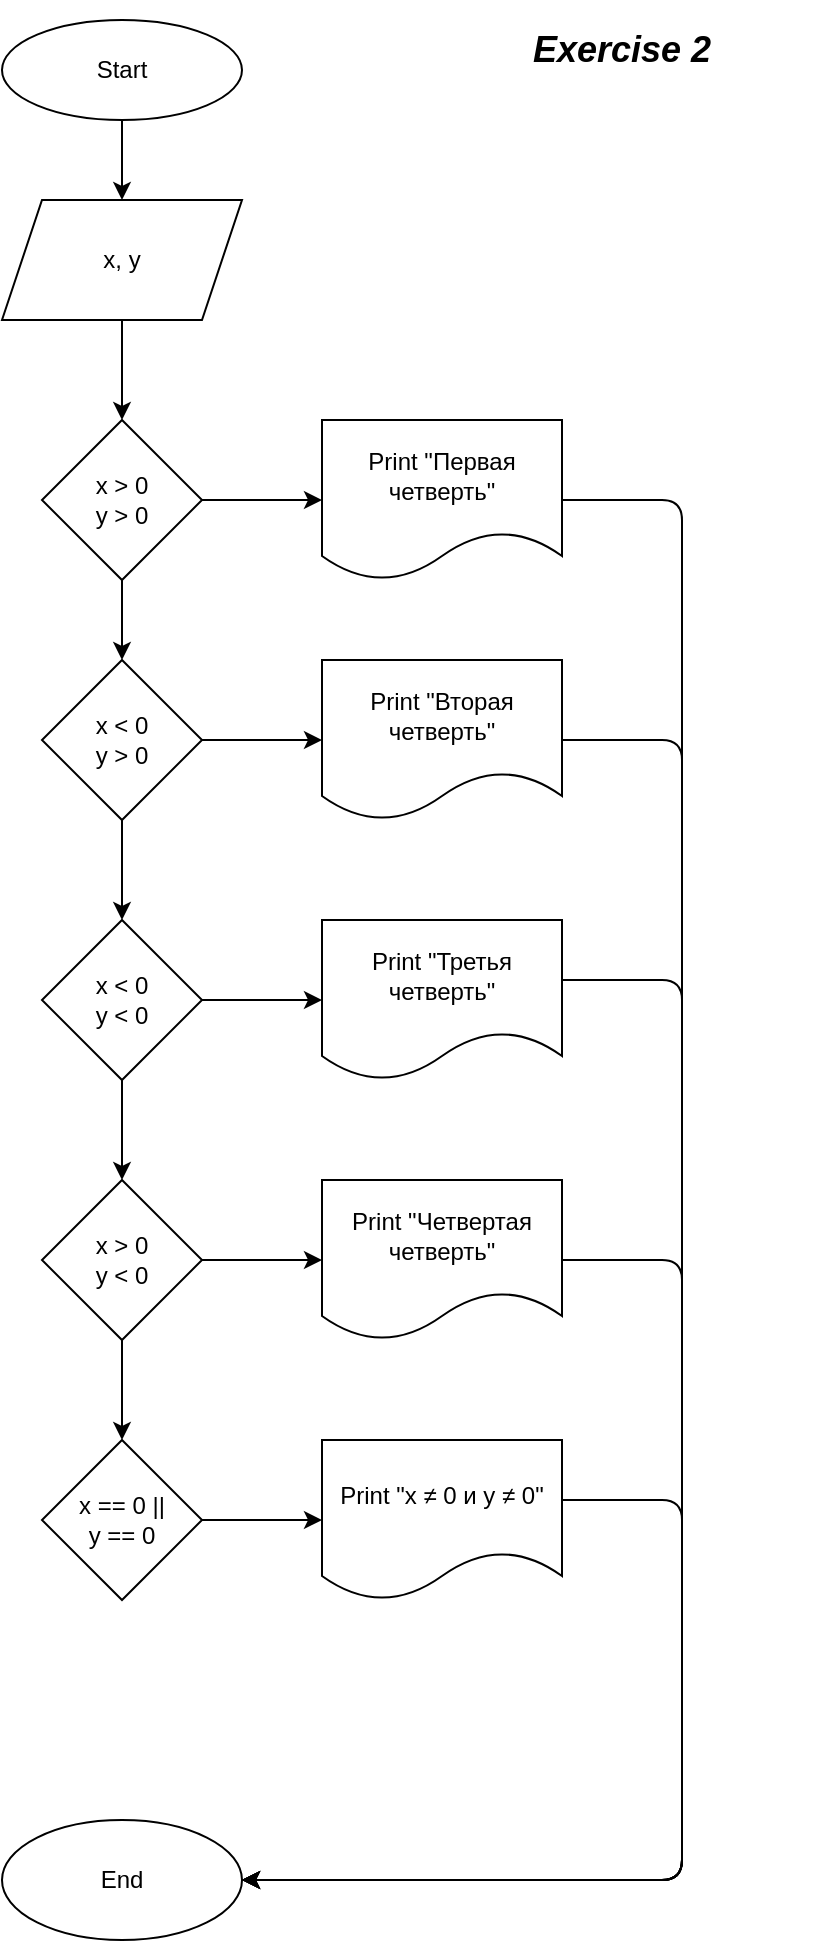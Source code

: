 <mxfile>
    <diagram id="068hfvuS6B8hiTalVcpt" name="Exercise 1">
        <mxGraphModel dx="584" dy="385" grid="1" gridSize="10" guides="1" tooltips="1" connect="1" arrows="1" fold="1" page="1" pageScale="1" pageWidth="827" pageHeight="1169" math="0" shadow="0">
            <root>
                <mxCell id="0"/>
                <mxCell id="1" parent="0"/>
                <mxCell id="4" value="" style="edgeStyle=none;html=1;" edge="1" parent="1" source="2" target="3">
                    <mxGeometry relative="1" as="geometry"/>
                </mxCell>
                <mxCell id="2" value="Start" style="ellipse;whiteSpace=wrap;html=1;" vertex="1" parent="1">
                    <mxGeometry x="260" y="20" width="120" height="50" as="geometry"/>
                </mxCell>
                <mxCell id="6" value="" style="edgeStyle=none;html=1;" edge="1" parent="1" source="3" target="5">
                    <mxGeometry relative="1" as="geometry"/>
                </mxCell>
                <mxCell id="3" value="x, y" style="shape=parallelogram;perimeter=parallelogramPerimeter;whiteSpace=wrap;html=1;fixedSize=1;" vertex="1" parent="1">
                    <mxGeometry x="260" y="110" width="120" height="60" as="geometry"/>
                </mxCell>
                <mxCell id="8" value="" style="edgeStyle=none;html=1;" edge="1" parent="1" source="5" target="7">
                    <mxGeometry relative="1" as="geometry"/>
                </mxCell>
                <mxCell id="10" value="" style="edgeStyle=none;html=1;" edge="1" parent="1" source="5" target="9">
                    <mxGeometry relative="1" as="geometry"/>
                </mxCell>
                <mxCell id="5" value="x &amp;gt; 0&lt;br&gt;y &amp;gt; 0" style="rhombus;whiteSpace=wrap;html=1;" vertex="1" parent="1">
                    <mxGeometry x="280" y="220" width="80" height="80" as="geometry"/>
                </mxCell>
                <mxCell id="7" value="Print &quot;Первая четверть&quot;" style="shape=document;whiteSpace=wrap;html=1;boundedLbl=1;" vertex="1" parent="1">
                    <mxGeometry x="420" y="220" width="120" height="80" as="geometry"/>
                </mxCell>
                <mxCell id="12" value="" style="edgeStyle=none;html=1;" edge="1" parent="1" source="9" target="11">
                    <mxGeometry relative="1" as="geometry"/>
                </mxCell>
                <mxCell id="14" value="" style="edgeStyle=none;html=1;" edge="1" parent="1" source="9" target="13">
                    <mxGeometry relative="1" as="geometry"/>
                </mxCell>
                <mxCell id="9" value="x &amp;lt; 0&lt;br&gt;y &amp;gt; 0" style="rhombus;whiteSpace=wrap;html=1;" vertex="1" parent="1">
                    <mxGeometry x="280" y="340" width="80" height="80" as="geometry"/>
                </mxCell>
                <mxCell id="26" value="" style="edgeStyle=none;html=1;exitX=1;exitY=0.5;exitDx=0;exitDy=0;" edge="1" parent="1" source="11" target="25">
                    <mxGeometry relative="1" as="geometry">
                        <Array as="points">
                            <mxPoint x="600" y="380"/>
                            <mxPoint x="600" y="950"/>
                        </Array>
                    </mxGeometry>
                </mxCell>
                <mxCell id="11" value="&lt;span&gt;Print &quot;Вторая четверть&quot;&lt;/span&gt;" style="shape=document;whiteSpace=wrap;html=1;boundedLbl=1;" vertex="1" parent="1">
                    <mxGeometry x="420" y="340" width="120" height="80" as="geometry"/>
                </mxCell>
                <mxCell id="16" value="" style="edgeStyle=none;html=1;" edge="1" parent="1" source="13" target="15">
                    <mxGeometry relative="1" as="geometry"/>
                </mxCell>
                <mxCell id="18" value="" style="edgeStyle=none;html=1;" edge="1" parent="1" source="13" target="17">
                    <mxGeometry relative="1" as="geometry"/>
                </mxCell>
                <mxCell id="13" value="x &amp;lt; 0&lt;br&gt;y &amp;lt; 0" style="rhombus;whiteSpace=wrap;html=1;" vertex="1" parent="1">
                    <mxGeometry x="280" y="470" width="80" height="80" as="geometry"/>
                </mxCell>
                <mxCell id="15" value="&lt;span&gt;Print &quot;Третья четверть&quot;&lt;/span&gt;" style="shape=document;whiteSpace=wrap;html=1;boundedLbl=1;" vertex="1" parent="1">
                    <mxGeometry x="420" y="470" width="120" height="80" as="geometry"/>
                </mxCell>
                <mxCell id="20" value="" style="edgeStyle=none;html=1;" edge="1" parent="1" source="17" target="19">
                    <mxGeometry relative="1" as="geometry"/>
                </mxCell>
                <mxCell id="22" value="" style="edgeStyle=none;html=1;" edge="1" parent="1" source="17" target="21">
                    <mxGeometry relative="1" as="geometry"/>
                </mxCell>
                <mxCell id="17" value="x &amp;gt; 0&lt;br&gt;y &amp;lt; 0" style="rhombus;whiteSpace=wrap;html=1;" vertex="1" parent="1">
                    <mxGeometry x="280" y="600" width="80" height="80" as="geometry"/>
                </mxCell>
                <mxCell id="19" value="&lt;span&gt;Print &quot;Четвертая четверть&quot;&lt;/span&gt;" style="shape=document;whiteSpace=wrap;html=1;boundedLbl=1;" vertex="1" parent="1">
                    <mxGeometry x="420" y="600" width="120" height="80" as="geometry"/>
                </mxCell>
                <mxCell id="24" value="" style="edgeStyle=none;html=1;" edge="1" parent="1" source="21" target="23">
                    <mxGeometry relative="1" as="geometry"/>
                </mxCell>
                <mxCell id="21" value="x == 0 || &lt;br&gt;y == 0" style="rhombus;whiteSpace=wrap;html=1;" vertex="1" parent="1">
                    <mxGeometry x="280" y="730" width="80" height="80" as="geometry"/>
                </mxCell>
                <mxCell id="23" value="&lt;span&gt;Print &quot;x ≠ 0 и y ≠ 0&quot;&lt;/span&gt;" style="shape=document;whiteSpace=wrap;html=1;boundedLbl=1;" vertex="1" parent="1">
                    <mxGeometry x="420" y="730" width="120" height="80" as="geometry"/>
                </mxCell>
                <mxCell id="25" value="End" style="ellipse;whiteSpace=wrap;html=1;" vertex="1" parent="1">
                    <mxGeometry x="260" y="920" width="120" height="60" as="geometry"/>
                </mxCell>
                <mxCell id="27" value="" style="endArrow=classic;html=1;exitX=1;exitY=0.5;exitDx=0;exitDy=0;entryX=1;entryY=0.5;entryDx=0;entryDy=0;" edge="1" parent="1" source="7" target="25">
                    <mxGeometry width="50" height="50" relative="1" as="geometry">
                        <mxPoint x="380" y="410" as="sourcePoint"/>
                        <mxPoint x="600" y="810" as="targetPoint"/>
                        <Array as="points">
                            <mxPoint x="600" y="260"/>
                            <mxPoint x="600" y="950"/>
                        </Array>
                    </mxGeometry>
                </mxCell>
                <mxCell id="28" value="" style="endArrow=classic;html=1;exitX=1;exitY=0.5;exitDx=0;exitDy=0;entryX=1;entryY=0.5;entryDx=0;entryDy=0;" edge="1" parent="1" target="25">
                    <mxGeometry width="50" height="50" relative="1" as="geometry">
                        <mxPoint x="540" y="500" as="sourcePoint"/>
                        <mxPoint x="440" y="950" as="targetPoint"/>
                        <Array as="points">
                            <mxPoint x="600" y="500"/>
                            <mxPoint x="600" y="950"/>
                        </Array>
                    </mxGeometry>
                </mxCell>
                <mxCell id="30" value="" style="endArrow=classic;html=1;exitX=1;exitY=0.5;exitDx=0;exitDy=0;entryX=1;entryY=0.5;entryDx=0;entryDy=0;" edge="1" parent="1" target="25">
                    <mxGeometry width="50" height="50" relative="1" as="geometry">
                        <mxPoint x="540" y="640" as="sourcePoint"/>
                        <mxPoint x="430" y="1090" as="targetPoint"/>
                        <Array as="points">
                            <mxPoint x="600" y="640"/>
                            <mxPoint x="600" y="950"/>
                        </Array>
                    </mxGeometry>
                </mxCell>
                <mxCell id="31" value="" style="endArrow=classic;html=1;exitX=1;exitY=0.5;exitDx=0;exitDy=0;entryX=1;entryY=0.5;entryDx=0;entryDy=0;" edge="1" parent="1" target="25">
                    <mxGeometry width="50" height="50" relative="1" as="geometry">
                        <mxPoint x="540" y="760" as="sourcePoint"/>
                        <mxPoint x="440" y="1070" as="targetPoint"/>
                        <Array as="points">
                            <mxPoint x="600" y="760"/>
                            <mxPoint x="600" y="950"/>
                        </Array>
                    </mxGeometry>
                </mxCell>
                <mxCell id="37" value="&lt;font style=&quot;font-size: 18px&quot;&gt;&lt;b&gt;&lt;i&gt;Exercise 2&lt;/i&gt;&lt;/b&gt;&lt;/font&gt;" style="text;html=1;strokeColor=none;fillColor=none;align=center;verticalAlign=middle;whiteSpace=wrap;rounded=0;" vertex="1" parent="1">
                    <mxGeometry x="470" y="10" width="200" height="50" as="geometry"/>
                </mxCell>
            </root>
        </mxGraphModel>
    </diagram>
    <diagram id="CphPDcIQsvcbv5QiBNmE" name="Exercise 2">
        <mxGraphModel dx="642" dy="424" grid="1" gridSize="10" guides="1" tooltips="1" connect="1" arrows="1" fold="1" page="1" pageScale="1" pageWidth="827" pageHeight="1169" math="0" shadow="0">
            <root>
                <mxCell id="QG7gdv3YMY9pHLYUUvZL-0"/>
                <mxCell id="QG7gdv3YMY9pHLYUUvZL-1" parent="QG7gdv3YMY9pHLYUUvZL-0"/>
                <mxCell id="QG7gdv3YMY9pHLYUUvZL-4" value="" style="edgeStyle=none;html=1;fontSize=14;" edge="1" parent="QG7gdv3YMY9pHLYUUvZL-1" source="QG7gdv3YMY9pHLYUUvZL-2" target="QG7gdv3YMY9pHLYUUvZL-3">
                    <mxGeometry relative="1" as="geometry"/>
                </mxCell>
                <mxCell id="QG7gdv3YMY9pHLYUUvZL-2" value="&lt;font size=&quot;3&quot;&gt;Start&lt;/font&gt;" style="ellipse;whiteSpace=wrap;html=1;fontSize=18;" vertex="1" parent="QG7gdv3YMY9pHLYUUvZL-1">
                    <mxGeometry x="220" y="10" width="120" height="50" as="geometry"/>
                </mxCell>
                <mxCell id="QG7gdv3YMY9pHLYUUvZL-6" value="" style="edgeStyle=none;html=1;fontSize=14;" edge="1" parent="QG7gdv3YMY9pHLYUUvZL-1" source="QG7gdv3YMY9pHLYUUvZL-3" target="QG7gdv3YMY9pHLYUUvZL-5">
                    <mxGeometry relative="1" as="geometry"/>
                </mxCell>
                <mxCell id="QG7gdv3YMY9pHLYUUvZL-3" value="&lt;font style=&quot;font-size: 14px&quot;&gt;Ax, Ay, Bx, By&lt;/font&gt;" style="shape=parallelogram;perimeter=parallelogramPerimeter;whiteSpace=wrap;html=1;fixedSize=1;fontSize=18;" vertex="1" parent="QG7gdv3YMY9pHLYUUvZL-1">
                    <mxGeometry x="220" y="110" width="120" height="60" as="geometry"/>
                </mxCell>
                <mxCell id="QG7gdv3YMY9pHLYUUvZL-8" value="" style="edgeStyle=none;html=1;fontSize=14;" edge="1" parent="QG7gdv3YMY9pHLYUUvZL-1" source="QG7gdv3YMY9pHLYUUvZL-5" target="QG7gdv3YMY9pHLYUUvZL-7">
                    <mxGeometry relative="1" as="geometry"/>
                </mxCell>
                <mxCell id="QG7gdv3YMY9pHLYUUvZL-5" value="&lt;font style=&quot;font-size: 14px&quot;&gt;D = Sqrt ((Ax - Bx)^2 + &lt;br&gt;(Ay - By)^2)&amp;nbsp;&lt;/font&gt;" style="whiteSpace=wrap;html=1;fontSize=18;" vertex="1" parent="QG7gdv3YMY9pHLYUUvZL-1">
                    <mxGeometry x="195" y="210" width="170" height="100" as="geometry"/>
                </mxCell>
                <mxCell id="QG7gdv3YMY9pHLYUUvZL-10" value="" style="edgeStyle=none;html=1;fontSize=14;" edge="1" parent="QG7gdv3YMY9pHLYUUvZL-1" source="QG7gdv3YMY9pHLYUUvZL-7" target="QG7gdv3YMY9pHLYUUvZL-9">
                    <mxGeometry relative="1" as="geometry"/>
                </mxCell>
                <mxCell id="QG7gdv3YMY9pHLYUUvZL-7" value="Print D" style="shape=document;whiteSpace=wrap;html=1;boundedLbl=1;fontSize=18;" vertex="1" parent="QG7gdv3YMY9pHLYUUvZL-1">
                    <mxGeometry x="220" y="370" width="120" height="80" as="geometry"/>
                </mxCell>
                <mxCell id="QG7gdv3YMY9pHLYUUvZL-9" value="End" style="ellipse;whiteSpace=wrap;html=1;fontSize=18;" vertex="1" parent="QG7gdv3YMY9pHLYUUvZL-1">
                    <mxGeometry x="220" y="510" width="120" height="60" as="geometry"/>
                </mxCell>
                <mxCell id="TWlbXO4fJcsiHgDHD_qg-0" value="&lt;font style=&quot;font-size: 18px&quot;&gt;&lt;b&gt;&lt;i&gt;Exercise 2&lt;/i&gt;&lt;/b&gt;&lt;/font&gt;" style="text;html=1;strokeColor=none;fillColor=none;align=center;verticalAlign=middle;whiteSpace=wrap;rounded=0;" vertex="1" parent="QG7gdv3YMY9pHLYUUvZL-1">
                    <mxGeometry x="440" y="10" width="200" height="50" as="geometry"/>
                </mxCell>
            </root>
        </mxGraphModel>
    </diagram>
    <diagram id="xQId98Cml1MS6cy3nt2u" name="Exercise 3">
        <mxGraphModel dx="347" dy="229" grid="1" gridSize="10" guides="1" tooltips="1" connect="1" arrows="1" fold="1" page="1" pageScale="1" pageWidth="827" pageHeight="1169" math="0" shadow="0">
            <root>
                <mxCell id="k_n2-Igll4LDZmqMua2y-0"/>
                <mxCell id="k_n2-Igll4LDZmqMua2y-1" parent="k_n2-Igll4LDZmqMua2y-0"/>
                <mxCell id="k_n2-Igll4LDZmqMua2y-4" value="" style="edgeStyle=none;html=1;fontSize=14;" edge="1" parent="k_n2-Igll4LDZmqMua2y-1" source="k_n2-Igll4LDZmqMua2y-2" target="k_n2-Igll4LDZmqMua2y-3">
                    <mxGeometry relative="1" as="geometry"/>
                </mxCell>
                <mxCell id="k_n2-Igll4LDZmqMua2y-2" value="Start" style="ellipse;whiteSpace=wrap;html=1;fontSize=14;" vertex="1" parent="k_n2-Igll4LDZmqMua2y-1">
                    <mxGeometry x="250" y="20" width="120" height="50" as="geometry"/>
                </mxCell>
                <mxCell id="k_n2-Igll4LDZmqMua2y-6" value="" style="edgeStyle=none;html=1;fontSize=14;" edge="1" parent="k_n2-Igll4LDZmqMua2y-1" source="k_n2-Igll4LDZmqMua2y-3" target="k_n2-Igll4LDZmqMua2y-5">
                    <mxGeometry relative="1" as="geometry"/>
                </mxCell>
                <mxCell id="k_n2-Igll4LDZmqMua2y-3" value="N" style="shape=parallelogram;perimeter=parallelogramPerimeter;whiteSpace=wrap;html=1;fixedSize=1;fontSize=14;" vertex="1" parent="k_n2-Igll4LDZmqMua2y-1">
                    <mxGeometry x="250" y="110" width="120" height="60" as="geometry"/>
                </mxCell>
                <mxCell id="k_n2-Igll4LDZmqMua2y-8" value="" style="edgeStyle=none;html=1;fontSize=14;" edge="1" parent="k_n2-Igll4LDZmqMua2y-1" source="k_n2-Igll4LDZmqMua2y-5" target="k_n2-Igll4LDZmqMua2y-7">
                    <mxGeometry relative="1" as="geometry"/>
                </mxCell>
                <mxCell id="k_n2-Igll4LDZmqMua2y-5" value="count&amp;nbsp; = 0&lt;br&gt;i = 0" style="whiteSpace=wrap;html=1;fontSize=14;" vertex="1" parent="k_n2-Igll4LDZmqMua2y-1">
                    <mxGeometry x="250" y="200" width="120" height="60" as="geometry"/>
                </mxCell>
                <mxCell id="k_n2-Igll4LDZmqMua2y-10" value="" style="edgeStyle=none;html=1;fontSize=14;" edge="1" parent="k_n2-Igll4LDZmqMua2y-1" source="k_n2-Igll4LDZmqMua2y-7" target="k_n2-Igll4LDZmqMua2y-9">
                    <mxGeometry relative="1" as="geometry"/>
                </mxCell>
                <mxCell id="k_n2-Igll4LDZmqMua2y-15" value="" style="edgeStyle=none;html=1;fontSize=14;" edge="1" parent="k_n2-Igll4LDZmqMua2y-1" source="k_n2-Igll4LDZmqMua2y-7" target="k_n2-Igll4LDZmqMua2y-14">
                    <mxGeometry relative="1" as="geometry">
                        <Array as="points">
                            <mxPoint x="430" y="340"/>
                            <mxPoint x="430" y="740"/>
                        </Array>
                    </mxGeometry>
                </mxCell>
                <mxCell id="k_n2-Igll4LDZmqMua2y-7" value="i &amp;lt; N" style="rhombus;whiteSpace=wrap;html=1;fontSize=14;" vertex="1" parent="k_n2-Igll4LDZmqMua2y-1">
                    <mxGeometry x="270" y="300" width="80" height="80" as="geometry"/>
                </mxCell>
                <mxCell id="k_n2-Igll4LDZmqMua2y-12" value="" style="edgeStyle=none;html=1;fontSize=14;" edge="1" parent="k_n2-Igll4LDZmqMua2y-1" source="k_n2-Igll4LDZmqMua2y-9" target="k_n2-Igll4LDZmqMua2y-11">
                    <mxGeometry relative="1" as="geometry"/>
                </mxCell>
                <mxCell id="k_n2-Igll4LDZmqMua2y-9" value="i = i + 1&lt;br&gt;count = i * i" style="whiteSpace=wrap;html=1;fontSize=14;" vertex="1" parent="k_n2-Igll4LDZmqMua2y-1">
                    <mxGeometry x="250" y="420" width="120" height="60" as="geometry"/>
                </mxCell>
                <mxCell id="k_n2-Igll4LDZmqMua2y-11" value="Count" style="shape=document;whiteSpace=wrap;html=1;boundedLbl=1;fontSize=14;" vertex="1" parent="k_n2-Igll4LDZmqMua2y-1">
                    <mxGeometry x="250" y="520" width="120" height="80" as="geometry"/>
                </mxCell>
                <mxCell id="k_n2-Igll4LDZmqMua2y-13" value="" style="endArrow=classic;html=1;fontSize=14;exitX=0.508;exitY=0.875;exitDx=0;exitDy=0;exitPerimeter=0;entryX=0;entryY=0.5;entryDx=0;entryDy=0;" edge="1" parent="k_n2-Igll4LDZmqMua2y-1" source="k_n2-Igll4LDZmqMua2y-11" target="k_n2-Igll4LDZmqMua2y-7">
                    <mxGeometry width="50" height="50" relative="1" as="geometry">
                        <mxPoint x="320" y="660" as="sourcePoint"/>
                        <mxPoint x="240" y="330" as="targetPoint"/>
                        <Array as="points">
                            <mxPoint x="311" y="630"/>
                            <mxPoint x="140" y="630"/>
                            <mxPoint x="140" y="340"/>
                        </Array>
                    </mxGeometry>
                </mxCell>
                <mxCell id="k_n2-Igll4LDZmqMua2y-14" value="End" style="ellipse;whiteSpace=wrap;html=1;fontSize=14;" vertex="1" parent="k_n2-Igll4LDZmqMua2y-1">
                    <mxGeometry x="250" y="710" width="120" height="60" as="geometry"/>
                </mxCell>
                <mxCell id="64dI08ms7WAYqGwBxSaz-0" value="&lt;font style=&quot;font-size: 18px&quot;&gt;&lt;b&gt;&lt;i&gt;Exercise 3&lt;/i&gt;&lt;/b&gt;&lt;/font&gt;" style="text;html=1;strokeColor=none;fillColor=none;align=center;verticalAlign=middle;whiteSpace=wrap;rounded=0;" vertex="1" parent="k_n2-Igll4LDZmqMua2y-1">
                    <mxGeometry x="450" y="10" width="200" height="50" as="geometry"/>
                </mxCell>
            </root>
        </mxGraphModel>
    </diagram>
    <diagram id="ZkhYbzFUh_pp79rYhpGy" name="Exercise 4">
        <mxGraphModel dx="642" dy="424" grid="1" gridSize="10" guides="1" tooltips="1" connect="1" arrows="1" fold="1" page="1" pageScale="1" pageWidth="827" pageHeight="1169" math="0" shadow="0">
            <root>
                <mxCell id="ZiXlyBg2tB-xtiRI0G9W-0"/>
                <mxCell id="ZiXlyBg2tB-xtiRI0G9W-1" parent="ZiXlyBg2tB-xtiRI0G9W-0"/>
                <mxCell id="ZiXlyBg2tB-xtiRI0G9W-4" value="" style="edgeStyle=none;html=1;fontSize=14;" edge="1" parent="ZiXlyBg2tB-xtiRI0G9W-1" source="ZiXlyBg2tB-xtiRI0G9W-2" target="ZiXlyBg2tB-xtiRI0G9W-3">
                    <mxGeometry relative="1" as="geometry"/>
                </mxCell>
                <mxCell id="ZiXlyBg2tB-xtiRI0G9W-2" value="Start" style="ellipse;whiteSpace=wrap;html=1;fontSize=14;" vertex="1" parent="ZiXlyBg2tB-xtiRI0G9W-1">
                    <mxGeometry x="240" y="10" width="120" height="50" as="geometry"/>
                </mxCell>
                <mxCell id="ZiXlyBg2tB-xtiRI0G9W-6" value="" style="edgeStyle=none;html=1;fontSize=14;" edge="1" parent="ZiXlyBg2tB-xtiRI0G9W-1" source="ZiXlyBg2tB-xtiRI0G9W-3" target="ZiXlyBg2tB-xtiRI0G9W-5">
                    <mxGeometry relative="1" as="geometry"/>
                </mxCell>
                <mxCell id="ZiXlyBg2tB-xtiRI0G9W-3" value="Number" style="shape=parallelogram;perimeter=parallelogramPerimeter;whiteSpace=wrap;html=1;fixedSize=1;fontSize=14;" vertex="1" parent="ZiXlyBg2tB-xtiRI0G9W-1">
                    <mxGeometry x="240" y="100" width="120" height="60" as="geometry"/>
                </mxCell>
                <mxCell id="ZiXlyBg2tB-xtiRI0G9W-8" value="" style="edgeStyle=none;html=1;fontSize=14;" edge="1" parent="ZiXlyBg2tB-xtiRI0G9W-1" source="ZiXlyBg2tB-xtiRI0G9W-5" target="ZiXlyBg2tB-xtiRI0G9W-7">
                    <mxGeometry relative="1" as="geometry"/>
                </mxCell>
                <mxCell id="ZiXlyBg2tB-xtiRI0G9W-5" value="NumberA&lt;br&gt;a = 0" style="whiteSpace=wrap;html=1;fontSize=14;" vertex="1" parent="ZiXlyBg2tB-xtiRI0G9W-1">
                    <mxGeometry x="200" y="200" width="200" height="90" as="geometry"/>
                </mxCell>
                <mxCell id="ZiXlyBg2tB-xtiRI0G9W-10" value="" style="edgeStyle=none;html=1;fontSize=14;" edge="1" parent="ZiXlyBg2tB-xtiRI0G9W-1" source="ZiXlyBg2tB-xtiRI0G9W-7" target="ZiXlyBg2tB-xtiRI0G9W-9">
                    <mxGeometry relative="1" as="geometry"/>
                </mxCell>
                <mxCell id="ZiXlyBg2tB-xtiRI0G9W-7" value="NumberA &amp;gt; 0" style="rhombus;whiteSpace=wrap;html=1;fontSize=14;" vertex="1" parent="ZiXlyBg2tB-xtiRI0G9W-1">
                    <mxGeometry x="235" y="340" width="130" height="90" as="geometry"/>
                </mxCell>
                <mxCell id="ZiXlyBg2tB-xtiRI0G9W-12" value="" style="edgeStyle=none;html=1;fontSize=14;" edge="1" parent="ZiXlyBg2tB-xtiRI0G9W-1" source="ZiXlyBg2tB-xtiRI0G9W-9" target="ZiXlyBg2tB-xtiRI0G9W-11">
                    <mxGeometry relative="1" as="geometry"/>
                </mxCell>
                <mxCell id="ZiXlyBg2tB-xtiRI0G9W-9" value="a = a * 10 + NumberA % 10&lt;br&gt;Number A = Number A / 10" style="whiteSpace=wrap;html=1;fontSize=14;" vertex="1" parent="ZiXlyBg2tB-xtiRI0G9W-1">
                    <mxGeometry x="200" y="480" width="200" height="90" as="geometry"/>
                </mxCell>
                <mxCell id="ZiXlyBg2tB-xtiRI0G9W-11" value="Print a" style="shape=document;whiteSpace=wrap;html=1;boundedLbl=1;fontSize=14;" vertex="1" parent="ZiXlyBg2tB-xtiRI0G9W-1">
                    <mxGeometry x="240" y="620" width="120" height="80" as="geometry"/>
                </mxCell>
                <mxCell id="ZiXlyBg2tB-xtiRI0G9W-13" value="" style="endArrow=classic;html=1;fontSize=14;exitX=0.533;exitY=0.819;exitDx=0;exitDy=0;exitPerimeter=0;entryX=0;entryY=0.5;entryDx=0;entryDy=0;" edge="1" parent="ZiXlyBg2tB-xtiRI0G9W-1" source="ZiXlyBg2tB-xtiRI0G9W-11" target="ZiXlyBg2tB-xtiRI0G9W-7">
                    <mxGeometry width="50" height="50" relative="1" as="geometry">
                        <mxPoint x="310" y="670" as="sourcePoint"/>
                        <mxPoint x="190" y="380" as="targetPoint"/>
                        <Array as="points">
                            <mxPoint x="304" y="740"/>
                            <mxPoint x="120" y="740"/>
                            <mxPoint x="120" y="385"/>
                        </Array>
                    </mxGeometry>
                </mxCell>
                <mxCell id="ZiXlyBg2tB-xtiRI0G9W-14" value="" style="endArrow=classic;html=1;fontSize=14;exitX=1;exitY=0.5;exitDx=0;exitDy=0;" edge="1" parent="ZiXlyBg2tB-xtiRI0G9W-1" source="ZiXlyBg2tB-xtiRI0G9W-7">
                    <mxGeometry width="50" height="50" relative="1" as="geometry">
                        <mxPoint x="310" y="580" as="sourcePoint"/>
                        <mxPoint x="360" y="800" as="targetPoint"/>
                        <Array as="points">
                            <mxPoint x="440" y="385"/>
                            <mxPoint x="440" y="800"/>
                        </Array>
                    </mxGeometry>
                </mxCell>
                <mxCell id="ZiXlyBg2tB-xtiRI0G9W-17" value="" style="edgeStyle=none;html=1;fontSize=14;exitX=0;exitY=0.5;exitDx=0;exitDy=0;" edge="1" parent="ZiXlyBg2tB-xtiRI0G9W-1" source="ZiXlyBg2tB-xtiRI0G9W-15" target="ZiXlyBg2tB-xtiRI0G9W-16">
                    <mxGeometry relative="1" as="geometry">
                        <Array as="points">
                            <mxPoint x="130" y="800"/>
                        </Array>
                    </mxGeometry>
                </mxCell>
                <mxCell id="ZiXlyBg2tB-xtiRI0G9W-18" value="Yes" style="edgeLabel;html=1;align=center;verticalAlign=middle;resizable=0;points=[];fontSize=14;" vertex="1" connectable="0" parent="ZiXlyBg2tB-xtiRI0G9W-17">
                    <mxGeometry x="-0.452" y="1" relative="1" as="geometry">
                        <mxPoint as="offset"/>
                    </mxGeometry>
                </mxCell>
                <mxCell id="ZiXlyBg2tB-xtiRI0G9W-20" value="" style="edgeStyle=none;html=1;fontSize=14;" edge="1" parent="ZiXlyBg2tB-xtiRI0G9W-1" source="ZiXlyBg2tB-xtiRI0G9W-15" target="ZiXlyBg2tB-xtiRI0G9W-19">
                    <mxGeometry relative="1" as="geometry"/>
                </mxCell>
                <mxCell id="DHZD-EjizixZ01exgbx5-1" value="No" style="edgeLabel;html=1;align=center;verticalAlign=middle;resizable=0;points=[];fontSize=14;" vertex="1" connectable="0" parent="ZiXlyBg2tB-xtiRI0G9W-20">
                    <mxGeometry x="-0.2" y="3" relative="1" as="geometry">
                        <mxPoint as="offset"/>
                    </mxGeometry>
                </mxCell>
                <mxCell id="ZiXlyBg2tB-xtiRI0G9W-15" value="a == Number" style="rhombus;whiteSpace=wrap;html=1;fontSize=14;" vertex="1" parent="ZiXlyBg2tB-xtiRI0G9W-1">
                    <mxGeometry x="250" y="760" width="110" height="80" as="geometry"/>
                </mxCell>
                <mxCell id="ZiXlyBg2tB-xtiRI0G9W-16" value="Print &quot; Это полиндром&quot;" style="shape=document;whiteSpace=wrap;html=1;boundedLbl=1;fontSize=14;" vertex="1" parent="ZiXlyBg2tB-xtiRI0G9W-1">
                    <mxGeometry x="70" y="910" width="120" height="80" as="geometry"/>
                </mxCell>
                <mxCell id="ZiXlyBg2tB-xtiRI0G9W-22" value="" style="edgeStyle=none;html=1;fontSize=14;" edge="1" parent="ZiXlyBg2tB-xtiRI0G9W-1" target="ZiXlyBg2tB-xtiRI0G9W-21">
                    <mxGeometry relative="1" as="geometry">
                        <mxPoint x="305" y="970" as="sourcePoint"/>
                    </mxGeometry>
                </mxCell>
                <mxCell id="ZiXlyBg2tB-xtiRI0G9W-19" value="&lt;span&gt;Print &quot; Это не полиндром&quot;&lt;/span&gt;" style="shape=document;whiteSpace=wrap;html=1;boundedLbl=1;fontSize=14;" vertex="1" parent="ZiXlyBg2tB-xtiRI0G9W-1">
                    <mxGeometry x="245" y="910" width="120" height="80" as="geometry"/>
                </mxCell>
                <mxCell id="ZiXlyBg2tB-xtiRI0G9W-21" value="End" style="ellipse;whiteSpace=wrap;html=1;fontSize=14;" vertex="1" parent="ZiXlyBg2tB-xtiRI0G9W-1">
                    <mxGeometry x="245" y="1050" width="120" height="60" as="geometry"/>
                </mxCell>
                <mxCell id="ZiXlyBg2tB-xtiRI0G9W-23" value="" style="endArrow=classic;html=1;fontSize=14;exitX=0.508;exitY=0.875;exitDx=0;exitDy=0;exitPerimeter=0;entryX=0;entryY=0.5;entryDx=0;entryDy=0;" edge="1" parent="ZiXlyBg2tB-xtiRI0G9W-1" source="ZiXlyBg2tB-xtiRI0G9W-16" target="ZiXlyBg2tB-xtiRI0G9W-21">
                    <mxGeometry width="50" height="50" relative="1" as="geometry">
                        <mxPoint x="310" y="980" as="sourcePoint"/>
                        <mxPoint x="360" y="930" as="targetPoint"/>
                        <Array as="points">
                            <mxPoint x="131" y="1080"/>
                        </Array>
                    </mxGeometry>
                </mxCell>
                <mxCell id="DHZD-EjizixZ01exgbx5-0" value="&lt;font style=&quot;font-size: 18px&quot;&gt;&lt;b&gt;&lt;i&gt;Exercise 4&lt;/i&gt;&lt;/b&gt;&lt;/font&gt;" style="text;html=1;strokeColor=none;fillColor=none;align=center;verticalAlign=middle;whiteSpace=wrap;rounded=0;" vertex="1" parent="ZiXlyBg2tB-xtiRI0G9W-1">
                    <mxGeometry x="450" y="10" width="200" height="50" as="geometry"/>
                </mxCell>
            </root>
        </mxGraphModel>
    </diagram>
    <diagram id="NGW30tEs2V9XHFffT23a" name="Exercise 5">
        <mxGraphModel dx="713" dy="471" grid="1" gridSize="10" guides="1" tooltips="1" connect="1" arrows="1" fold="1" page="1" pageScale="1" pageWidth="827" pageHeight="1169" math="0" shadow="0">
            <root>
                <mxCell id="JQr2AhqbCTrdpUYqBUCU-0"/>
                <mxCell id="JQr2AhqbCTrdpUYqBUCU-1" parent="JQr2AhqbCTrdpUYqBUCU-0"/>
                <mxCell id="vsJRijVPcDR0ohSyb_Pj-0" value="" style="edgeStyle=none;html=1;fontSize=14;" edge="1" parent="JQr2AhqbCTrdpUYqBUCU-1" target="vsJRijVPcDR0ohSyb_Pj-2">
                    <mxGeometry relative="1" as="geometry">
                        <mxPoint x="280" y="60" as="sourcePoint"/>
                    </mxGeometry>
                </mxCell>
                <mxCell id="vsJRijVPcDR0ohSyb_Pj-1" value="" style="edgeStyle=none;html=1;fontSize=14;" edge="1" parent="JQr2AhqbCTrdpUYqBUCU-1" source="vsJRijVPcDR0ohSyb_Pj-2" target="vsJRijVPcDR0ohSyb_Pj-4">
                    <mxGeometry relative="1" as="geometry"/>
                </mxCell>
                <mxCell id="vsJRijVPcDR0ohSyb_Pj-2" value="&lt;font style=&quot;font-size: 14px&quot;&gt;Ax, Ay, Az, Bx, By, Bz&lt;/font&gt;" style="shape=parallelogram;perimeter=parallelogramPerimeter;whiteSpace=wrap;html=1;fixedSize=1;fontSize=18;" vertex="1" parent="JQr2AhqbCTrdpUYqBUCU-1">
                    <mxGeometry x="195" y="110" width="170" height="60" as="geometry"/>
                </mxCell>
                <mxCell id="vsJRijVPcDR0ohSyb_Pj-3" value="" style="edgeStyle=none;html=1;fontSize=14;" edge="1" parent="JQr2AhqbCTrdpUYqBUCU-1" source="vsJRijVPcDR0ohSyb_Pj-4" target="vsJRijVPcDR0ohSyb_Pj-6">
                    <mxGeometry relative="1" as="geometry"/>
                </mxCell>
                <mxCell id="vsJRijVPcDR0ohSyb_Pj-4" value="&lt;font style=&quot;font-size: 14px&quot;&gt;D = Sqrt ((Ax - Bx)^2 + &lt;br&gt;(Ay - By)^2 + (Az - Bz)^2)&amp;nbsp;&lt;/font&gt;" style="whiteSpace=wrap;html=1;fontSize=18;" vertex="1" parent="JQr2AhqbCTrdpUYqBUCU-1">
                    <mxGeometry x="177.5" y="210" width="205" height="100" as="geometry"/>
                </mxCell>
                <mxCell id="vsJRijVPcDR0ohSyb_Pj-5" value="" style="edgeStyle=none;html=1;fontSize=14;exitX=0.502;exitY=0.834;exitDx=0;exitDy=0;exitPerimeter=0;" edge="1" parent="JQr2AhqbCTrdpUYqBUCU-1" source="vsJRijVPcDR0ohSyb_Pj-6" target="vsJRijVPcDR0ohSyb_Pj-7">
                    <mxGeometry relative="1" as="geometry"/>
                </mxCell>
                <mxCell id="vsJRijVPcDR0ohSyb_Pj-6" value="Print D" style="shape=document;whiteSpace=wrap;html=1;boundedLbl=1;fontSize=18;" vertex="1" parent="JQr2AhqbCTrdpUYqBUCU-1">
                    <mxGeometry x="220" y="370" width="120" height="80" as="geometry"/>
                </mxCell>
                <mxCell id="vsJRijVPcDR0ohSyb_Pj-7" value="End" style="ellipse;whiteSpace=wrap;html=1;fontSize=18;" vertex="1" parent="JQr2AhqbCTrdpUYqBUCU-1">
                    <mxGeometry x="220" y="510" width="120" height="60" as="geometry"/>
                </mxCell>
                <mxCell id="vsJRijVPcDR0ohSyb_Pj-8" value="Start" style="ellipse;whiteSpace=wrap;html=1;fontSize=14;" vertex="1" parent="JQr2AhqbCTrdpUYqBUCU-1">
                    <mxGeometry x="220" y="10" width="120" height="50" as="geometry"/>
                </mxCell>
                <mxCell id="N9vvhO6PcqyInPg-NI9b-0" value="&lt;font style=&quot;font-size: 18px&quot;&gt;&lt;b&gt;&lt;i&gt;Exercise 5&lt;/i&gt;&lt;/b&gt;&lt;/font&gt;" style="text;html=1;strokeColor=none;fillColor=none;align=center;verticalAlign=middle;whiteSpace=wrap;rounded=0;" vertex="1" parent="JQr2AhqbCTrdpUYqBUCU-1">
                    <mxGeometry x="414" y="10" width="200" height="50" as="geometry"/>
                </mxCell>
            </root>
        </mxGraphModel>
    </diagram>
    <diagram id="bhc_YhnIJfqLFyG5bmZm" name="Exercise 6">
        <mxGraphModel dx="642" dy="424" grid="1" gridSize="10" guides="1" tooltips="1" connect="1" arrows="1" fold="1" page="1" pageScale="1" pageWidth="827" pageHeight="1169" math="0" shadow="0">
            <root>
                <mxCell id="4p_QkZVU7q7mHWcIrn9a-0"/>
                <mxCell id="4p_QkZVU7q7mHWcIrn9a-1" parent="4p_QkZVU7q7mHWcIrn9a-0"/>
                <mxCell id="4p_QkZVU7q7mHWcIrn9a-2" value="" style="edgeStyle=none;html=1;fontSize=14;" edge="1" parent="4p_QkZVU7q7mHWcIrn9a-1" source="4p_QkZVU7q7mHWcIrn9a-3" target="4p_QkZVU7q7mHWcIrn9a-5">
                    <mxGeometry relative="1" as="geometry"/>
                </mxCell>
                <mxCell id="4p_QkZVU7q7mHWcIrn9a-3" value="Start" style="ellipse;whiteSpace=wrap;html=1;fontSize=14;" vertex="1" parent="4p_QkZVU7q7mHWcIrn9a-1">
                    <mxGeometry x="250" y="20" width="120" height="50" as="geometry"/>
                </mxCell>
                <mxCell id="4p_QkZVU7q7mHWcIrn9a-4" value="" style="edgeStyle=none;html=1;fontSize=14;" edge="1" parent="4p_QkZVU7q7mHWcIrn9a-1" source="4p_QkZVU7q7mHWcIrn9a-5" target="4p_QkZVU7q7mHWcIrn9a-7">
                    <mxGeometry relative="1" as="geometry"/>
                </mxCell>
                <mxCell id="4p_QkZVU7q7mHWcIrn9a-5" value="N" style="shape=parallelogram;perimeter=parallelogramPerimeter;whiteSpace=wrap;html=1;fixedSize=1;fontSize=14;" vertex="1" parent="4p_QkZVU7q7mHWcIrn9a-1">
                    <mxGeometry x="250" y="110" width="120" height="60" as="geometry"/>
                </mxCell>
                <mxCell id="4p_QkZVU7q7mHWcIrn9a-6" value="" style="edgeStyle=none;html=1;fontSize=14;" edge="1" parent="4p_QkZVU7q7mHWcIrn9a-1" source="4p_QkZVU7q7mHWcIrn9a-7" target="4p_QkZVU7q7mHWcIrn9a-10">
                    <mxGeometry relative="1" as="geometry"/>
                </mxCell>
                <mxCell id="4p_QkZVU7q7mHWcIrn9a-7" value="count&amp;nbsp; = 0&lt;br&gt;i = 0" style="whiteSpace=wrap;html=1;fontSize=14;" vertex="1" parent="4p_QkZVU7q7mHWcIrn9a-1">
                    <mxGeometry x="250" y="200" width="120" height="60" as="geometry"/>
                </mxCell>
                <mxCell id="4p_QkZVU7q7mHWcIrn9a-8" value="" style="edgeStyle=none;html=1;fontSize=14;" edge="1" parent="4p_QkZVU7q7mHWcIrn9a-1" source="4p_QkZVU7q7mHWcIrn9a-10" target="4p_QkZVU7q7mHWcIrn9a-12">
                    <mxGeometry relative="1" as="geometry"/>
                </mxCell>
                <mxCell id="4p_QkZVU7q7mHWcIrn9a-9" value="" style="edgeStyle=none;html=1;fontSize=14;" edge="1" parent="4p_QkZVU7q7mHWcIrn9a-1" source="4p_QkZVU7q7mHWcIrn9a-10" target="4p_QkZVU7q7mHWcIrn9a-15">
                    <mxGeometry relative="1" as="geometry">
                        <Array as="points">
                            <mxPoint x="430" y="340"/>
                            <mxPoint x="430" y="740"/>
                        </Array>
                    </mxGeometry>
                </mxCell>
                <mxCell id="4p_QkZVU7q7mHWcIrn9a-10" value="i &amp;lt; N" style="rhombus;whiteSpace=wrap;html=1;fontSize=14;" vertex="1" parent="4p_QkZVU7q7mHWcIrn9a-1">
                    <mxGeometry x="270" y="300" width="80" height="80" as="geometry"/>
                </mxCell>
                <mxCell id="4p_QkZVU7q7mHWcIrn9a-11" value="" style="edgeStyle=none;html=1;fontSize=14;" edge="1" parent="4p_QkZVU7q7mHWcIrn9a-1" source="4p_QkZVU7q7mHWcIrn9a-12" target="4p_QkZVU7q7mHWcIrn9a-13">
                    <mxGeometry relative="1" as="geometry"/>
                </mxCell>
                <mxCell id="4p_QkZVU7q7mHWcIrn9a-12" value="i = i + 1&lt;br&gt;count = i^3" style="whiteSpace=wrap;html=1;fontSize=14;" vertex="1" parent="4p_QkZVU7q7mHWcIrn9a-1">
                    <mxGeometry x="250" y="420" width="120" height="60" as="geometry"/>
                </mxCell>
                <mxCell id="4p_QkZVU7q7mHWcIrn9a-13" value="Count" style="shape=document;whiteSpace=wrap;html=1;boundedLbl=1;fontSize=14;" vertex="1" parent="4p_QkZVU7q7mHWcIrn9a-1">
                    <mxGeometry x="250" y="520" width="120" height="80" as="geometry"/>
                </mxCell>
                <mxCell id="4p_QkZVU7q7mHWcIrn9a-14" value="" style="endArrow=classic;html=1;fontSize=14;exitX=0.508;exitY=0.875;exitDx=0;exitDy=0;exitPerimeter=0;entryX=0;entryY=0.5;entryDx=0;entryDy=0;" edge="1" parent="4p_QkZVU7q7mHWcIrn9a-1" source="4p_QkZVU7q7mHWcIrn9a-13" target="4p_QkZVU7q7mHWcIrn9a-10">
                    <mxGeometry width="50" height="50" relative="1" as="geometry">
                        <mxPoint x="320" y="660" as="sourcePoint"/>
                        <mxPoint x="240" y="330" as="targetPoint"/>
                        <Array as="points">
                            <mxPoint x="311" y="630"/>
                            <mxPoint x="140" y="630"/>
                            <mxPoint x="140" y="340"/>
                        </Array>
                    </mxGeometry>
                </mxCell>
                <mxCell id="4p_QkZVU7q7mHWcIrn9a-15" value="End" style="ellipse;whiteSpace=wrap;html=1;fontSize=14;" vertex="1" parent="4p_QkZVU7q7mHWcIrn9a-1">
                    <mxGeometry x="250" y="710" width="120" height="60" as="geometry"/>
                </mxCell>
                <mxCell id="o9MZvhiSe7-vPkl0WcHo-0" value="&lt;font style=&quot;font-size: 18px&quot;&gt;&lt;b&gt;&lt;i&gt;Exercise 6&lt;/i&gt;&lt;/b&gt;&lt;/font&gt;" style="text;html=1;strokeColor=none;fillColor=none;align=center;verticalAlign=middle;whiteSpace=wrap;rounded=0;" vertex="1" parent="4p_QkZVU7q7mHWcIrn9a-1">
                    <mxGeometry x="414" y="10" width="200" height="50" as="geometry"/>
                </mxCell>
            </root>
        </mxGraphModel>
    </diagram>
</mxfile>